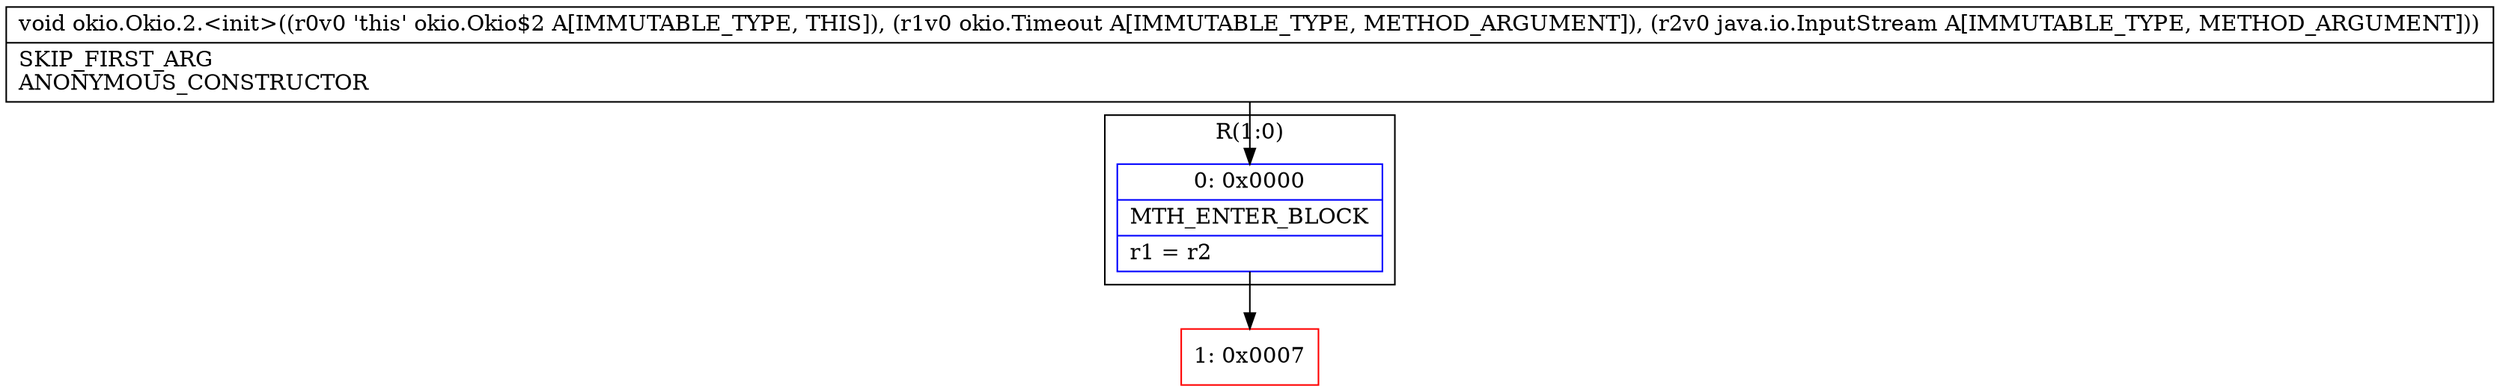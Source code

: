 digraph "CFG forokio.Okio.2.\<init\>(Lokio\/Timeout;Ljava\/io\/InputStream;)V" {
subgraph cluster_Region_868807869 {
label = "R(1:0)";
node [shape=record,color=blue];
Node_0 [shape=record,label="{0\:\ 0x0000|MTH_ENTER_BLOCK\l|r1 = r2\l}"];
}
Node_1 [shape=record,color=red,label="{1\:\ 0x0007}"];
MethodNode[shape=record,label="{void okio.Okio.2.\<init\>((r0v0 'this' okio.Okio$2 A[IMMUTABLE_TYPE, THIS]), (r1v0 okio.Timeout A[IMMUTABLE_TYPE, METHOD_ARGUMENT]), (r2v0 java.io.InputStream A[IMMUTABLE_TYPE, METHOD_ARGUMENT]))  | SKIP_FIRST_ARG\lANONYMOUS_CONSTRUCTOR\l}"];
MethodNode -> Node_0;
Node_0 -> Node_1;
}


